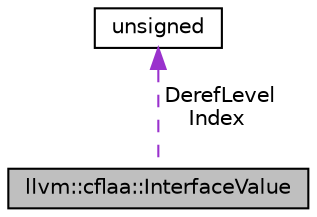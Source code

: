 digraph "llvm::cflaa::InterfaceValue"
{
 // LATEX_PDF_SIZE
  bgcolor="transparent";
  edge [fontname="Helvetica",fontsize="10",labelfontname="Helvetica",labelfontsize="10"];
  node [fontname="Helvetica",fontsize="10",shape="box"];
  Node1 [label="llvm::cflaa::InterfaceValue",height=0.2,width=0.4,color="black", fillcolor="grey75", style="filled", fontcolor="black",tooltip="We use InterfaceValue to describe parameters/return value, as well as potential memory locations that..."];
  Node2 -> Node1 [dir="back",color="darkorchid3",fontsize="10",style="dashed",label=" DerefLevel\nIndex" ,fontname="Helvetica"];
  Node2 [label="unsigned",height=0.2,width=0.4,color="black",URL="$classunsigned.html",tooltip=" "];
}
